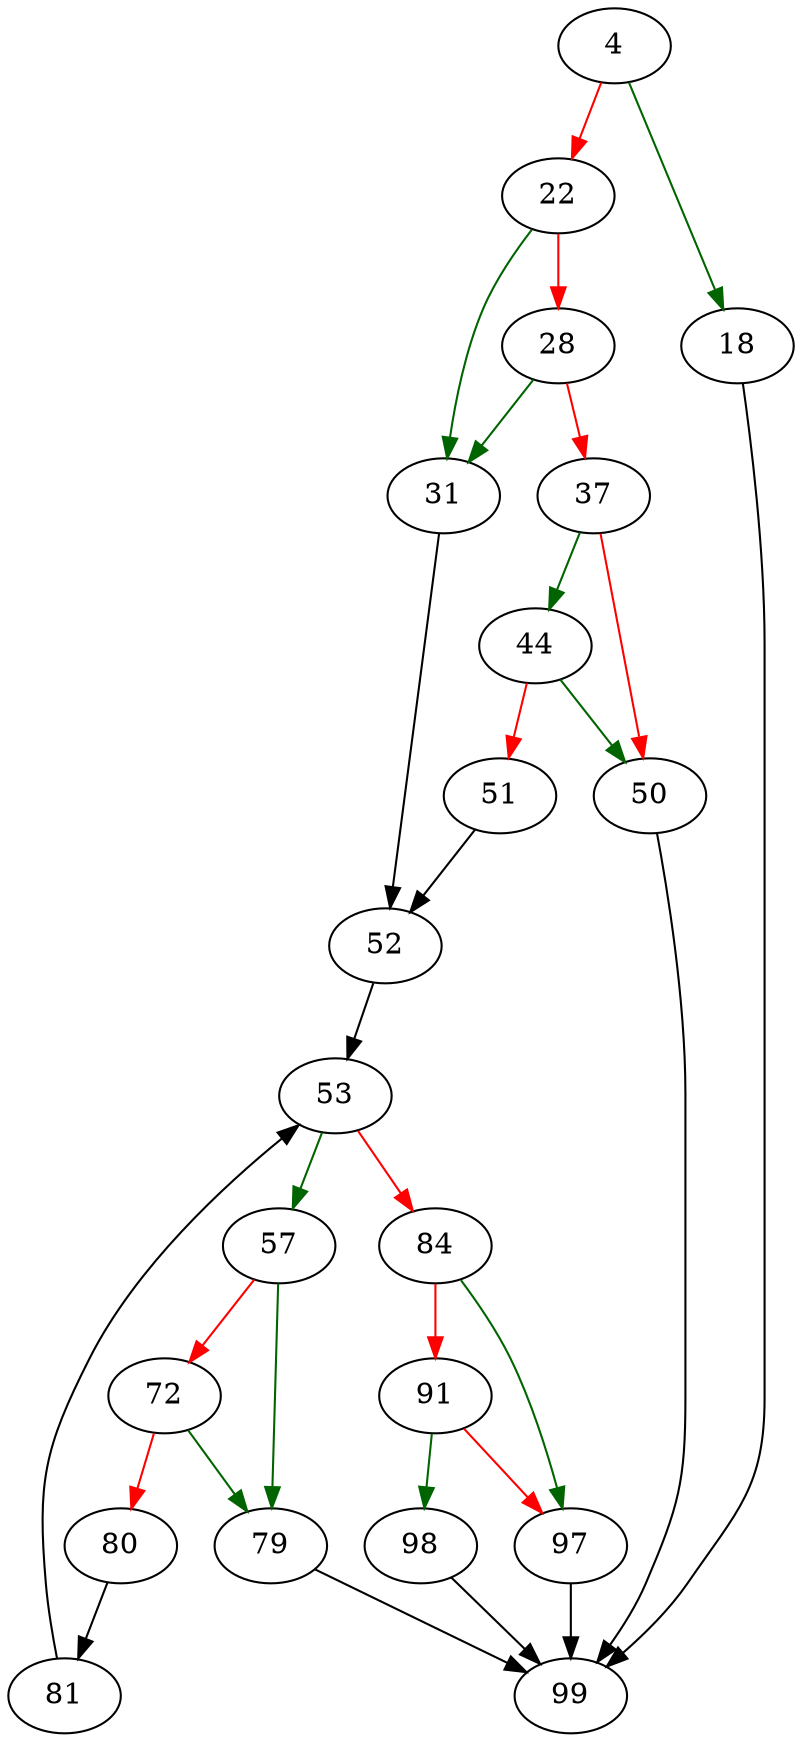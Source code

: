 strict digraph "isDate" {
	// Node definitions.
	4 [entry=true];
	18;
	22;
	99;
	31;
	28;
	37;
	52;
	44;
	50;
	51;
	53;
	57;
	84;
	79;
	72;
	80;
	81;
	97;
	91;
	98;

	// Edge definitions.
	4 -> 18 [
		color=darkgreen
		cond=true
	];
	4 -> 22 [
		color=red
		cond=false
	];
	18 -> 99;
	22 -> 31 [
		color=darkgreen
		cond=true
	];
	22 -> 28 [
		color=red
		cond=false
	];
	31 -> 52;
	28 -> 31 [
		color=darkgreen
		cond=true
	];
	28 -> 37 [
		color=red
		cond=false
	];
	37 -> 44 [
		color=darkgreen
		cond=true
	];
	37 -> 50 [
		color=red
		cond=false
	];
	52 -> 53;
	44 -> 50 [
		color=darkgreen
		cond=true
	];
	44 -> 51 [
		color=red
		cond=false
	];
	50 -> 99;
	51 -> 52;
	53 -> 57 [
		color=darkgreen
		cond=true
	];
	53 -> 84 [
		color=red
		cond=false
	];
	57 -> 79 [
		color=darkgreen
		cond=true
	];
	57 -> 72 [
		color=red
		cond=false
	];
	84 -> 97 [
		color=darkgreen
		cond=true
	];
	84 -> 91 [
		color=red
		cond=false
	];
	79 -> 99;
	72 -> 79 [
		color=darkgreen
		cond=true
	];
	72 -> 80 [
		color=red
		cond=false
	];
	80 -> 81;
	81 -> 53;
	97 -> 99;
	91 -> 97 [
		color=red
		cond=false
	];
	91 -> 98 [
		color=darkgreen
		cond=true
	];
	98 -> 99;
}